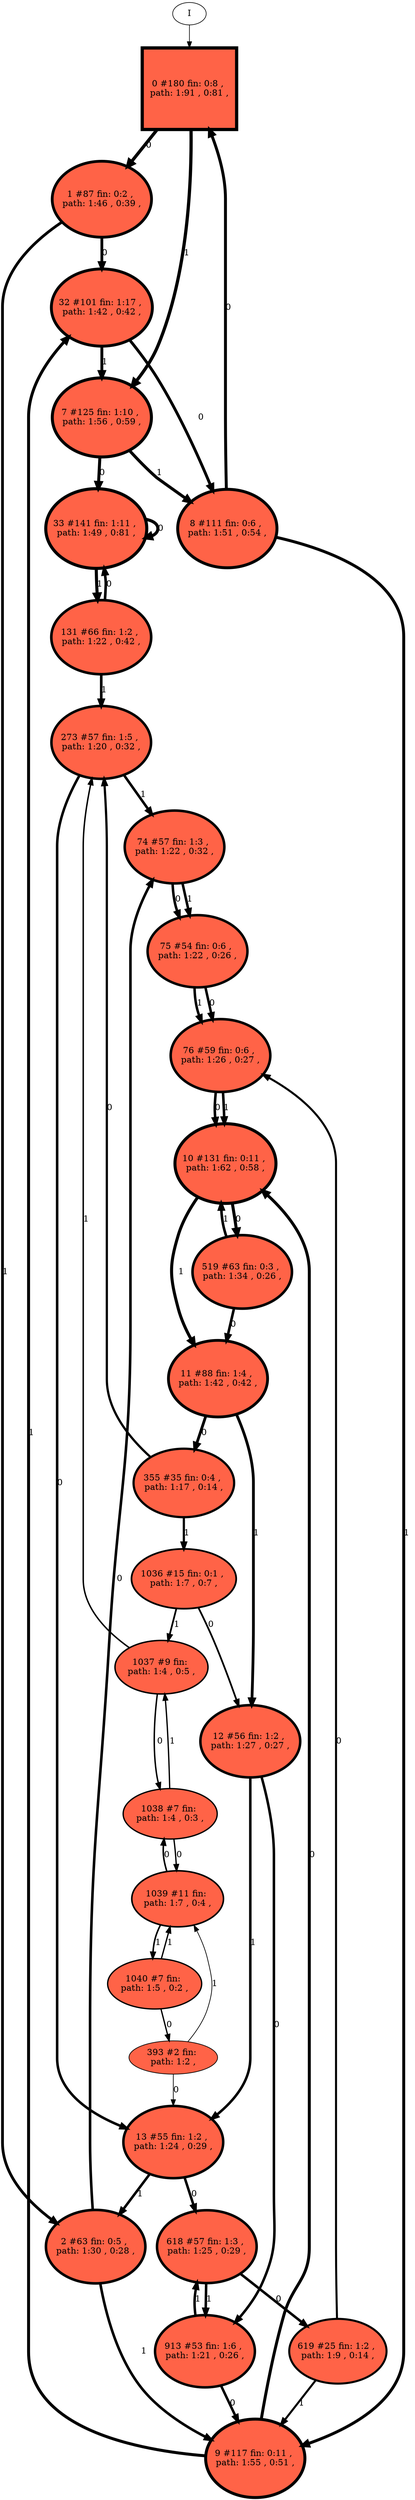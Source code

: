 // produced with flexfringe // 
digraph DFA {
	0 [label="root" shape=box];
		I -> 0;
	0 [ label="0 #180 fin: 0:8 , 
 path: 1:91 , 0:81 , " , style=filled, fillcolor="tomato", width=1.82431, height=1.82431, penwidth=5.1985];
		0 -> 1 [label="0 " , penwidth=5.1985 ];
		0 -> 7 [label="1 " , penwidth=5.1985 ];
	1 [ label="1 #87 fin: 0:2 , 
 path: 1:46 , 0:39 , " , style=filled, fillcolor="tomato", width=1.70062, height=1.70062, penwidth=4.47734];
		1 -> 32 [label="0 " , penwidth=4.47734 ];
		1 -> 2 [label="1 " , penwidth=4.47734 ];
	7 [ label="7 #125 fin: 1:10 , 
 path: 1:56 , 0:59 , " , style=filled, fillcolor="tomato", width=1.76409, height=1.76409, penwidth=4.83628];
		7 -> 33 [label="0 " , penwidth=4.83628 ];
		7 -> 8 [label="1 " , penwidth=4.83628 ];
	32 [ label="32 #101 fin: 1:17 , 
 path: 1:42 , 0:42 , " , style=filled, fillcolor="tomato", width=1.72722, height=1.72722, penwidth=4.62497];
		32 -> 8 [label="0 " , penwidth=4.62497 ];
		32 -> 7 [label="1 " , penwidth=4.62497 ];
	2 [ label="2 #63 fin: 0:5 , 
 path: 1:30 , 0:28 , " , style=filled, fillcolor="tomato", width=1.64072, height=1.64072, penwidth=4.15888];
		2 -> 74 [label="0 " , penwidth=4.15888 ];
		2 -> 9 [label="1 " , penwidth=4.15888 ];
	33 [ label="33 #141 fin: 1:11 , 
 path: 1:49 , 0:81 , " , style=filled, fillcolor="tomato", width=1.78437, height=1.78437, penwidth=4.95583];
		33 -> 33 [label="0 " , penwidth=4.95583 ];
		33 -> 131 [label="1 " , penwidth=4.95583 ];
	8 [ label="8 #111 fin: 0:6 , 
 path: 1:51 , 0:54 , " , style=filled, fillcolor="tomato", width=1.74371, height=1.74371, penwidth=4.7185];
		8 -> 0 [label="0 " , penwidth=4.7185 ];
		8 -> 9 [label="1 " , penwidth=4.7185 ];
	74 [ label="74 #57 fin: 1:3 , 
 path: 1:22 , 0:32 , " , style=filled, fillcolor="tomato", width=1.62145, height=1.62145, penwidth=4.06044];
		74 -> 75 [label="0 " , penwidth=4.06044 ];
		74 -> 75 [label="1 " , penwidth=4.06044 ];
	131 [ label="131 #66 fin: 1:2 , 
 path: 1:22 , 0:42 , " , style=filled, fillcolor="tomato", width=1.64956, height=1.64956, penwidth=4.20469];
		131 -> 33 [label="0 " , penwidth=4.20469 ];
		131 -> 273 [label="1 " , penwidth=4.20469 ];
	9 [ label="9 #117 fin: 0:11 , 
 path: 1:55 , 0:51 , " , style=filled, fillcolor="tomato", width=1.75279, height=1.75279, penwidth=4.77068];
		9 -> 10 [label="0 " , penwidth=4.77068 ];
		9 -> 32 [label="1 " , penwidth=4.77068 ];
	75 [ label="75 #54 fin: 0:6 , 
 path: 1:22 , 0:26 , " , style=filled, fillcolor="tomato", width=1.6109, height=1.6109, penwidth=4.00733];
		75 -> 76 [label="0 " , penwidth=4.00733 ];
		75 -> 76 [label="1 " , penwidth=4.00733 ];
	273 [ label="273 #57 fin: 1:5 , 
 path: 1:20 , 0:32 , " , style=filled, fillcolor="tomato", width=1.62145, height=1.62145, penwidth=4.06044];
		273 -> 13 [label="0 " , penwidth=4.06044 ];
		273 -> 74 [label="1 " , penwidth=4.06044 ];
	10 [ label="10 #131 fin: 0:11 , 
 path: 1:62 , 0:58 , " , style=filled, fillcolor="tomato", width=1.77203, height=1.77203, penwidth=4.8828];
		10 -> 519 [label="0 " , penwidth=4.8828 ];
		10 -> 11 [label="1 " , penwidth=4.8828 ];
	76 [ label="76 #59 fin: 0:6 , 
 path: 1:26 , 0:27 , " , style=filled, fillcolor="tomato", width=1.62813, height=1.62813, penwidth=4.09434];
		76 -> 10 [label="0 " , penwidth=4.09434 ];
		76 -> 10 [label="1 " , penwidth=4.09434 ];
	519 [ label="519 #63 fin: 0:3 , 
 path: 1:34 , 0:26 , " , style=filled, fillcolor="tomato", width=1.64072, height=1.64072, penwidth=4.15888];
		519 -> 11 [label="0 " , penwidth=4.15888 ];
		519 -> 10 [label="1 " , penwidth=4.15888 ];
	11 [ label="11 #88 fin: 1:4 , 
 path: 1:42 , 0:42 , " , style=filled, fillcolor="tomato", width=1.70268, height=1.70268, penwidth=4.48864];
		11 -> 355 [label="0 " , penwidth=4.48864 ];
		11 -> 12 [label="1 " , penwidth=4.48864 ];
	355 [ label="355 #35 fin: 0:4 , 
 path: 1:17 , 0:14 , " , style=filled, fillcolor="tomato", width=1.52247, height=1.52247, penwidth=3.58352];
		355 -> 273 [label="0 " , penwidth=3.58352 ];
		355 -> 1036 [label="1 " , penwidth=3.58352 ];
	12 [ label="12 #56 fin: 1:2 , 
 path: 1:27 , 0:27 , " , style=filled, fillcolor="tomato", width=1.61801, height=1.61801, penwidth=4.04305];
		12 -> 913 [label="0 " , penwidth=4.04305 ];
		12 -> 13 [label="1 " , penwidth=4.04305 ];
	13 [ label="13 #55 fin: 1:2 , 
 path: 1:24 , 0:29 , " , style=filled, fillcolor="tomato", width=1.6145, height=1.6145, penwidth=4.02535];
		13 -> 618 [label="0 " , penwidth=4.02535 ];
		13 -> 2 [label="1 " , penwidth=4.02535 ];
	1036 [ label="1036 #15 fin: 0:1 , 
 path: 1:7 , 0:7 , " , style=filled, fillcolor="tomato", width=1.32776, height=1.32776, penwidth=2.77259];
		1036 -> 12 [label="0 " , penwidth=2.77259 ];
		1036 -> 1037 [label="1 " , penwidth=2.77259 ];
	1037 [ label="1037 #9 fin: 
 path: 1:4 , 0:5 , " , style=filled, fillcolor="tomato", width=1.19471, height=1.19471, penwidth=2.30259];
		1037 -> 1038 [label="0 " , penwidth=2.30259 ];
		1037 -> 273 [label="1 " , penwidth=2.30259 ];
	1038 [ label="1038 #7 fin: 
 path: 1:4 , 0:3 , " , style=filled, fillcolor="tomato", width=1.12475, height=1.12475, penwidth=2.07944];
		1038 -> 1039 [label="0 " , penwidth=2.07944 ];
		1038 -> 1037 [label="1 " , penwidth=2.07944 ];
	1039 [ label="1039 #11 fin: 
 path: 1:7 , 0:4 , " , style=filled, fillcolor="tomato", width=1.24844, height=1.24844, penwidth=2.48491];
		1039 -> 1038 [label="0 " , penwidth=2.48491 ];
		1039 -> 1040 [label="1 " , penwidth=2.48491 ];
	1040 [ label="1040 #7 fin: 
 path: 1:5 , 0:2 , " , style=filled, fillcolor="tomato", width=1.12475, height=1.12475, penwidth=2.07944];
		1040 -> 393 [label="0 " , penwidth=2.07944 ];
		1040 -> 1039 [label="1 " , penwidth=2.07944 ];
	913 [ label="913 #53 fin: 1:6 , 
 path: 1:21 , 0:26 , " , style=filled, fillcolor="tomato", width=1.60723, height=1.60723, penwidth=3.98898];
		913 -> 9 [label="0 " , penwidth=3.98898 ];
		913 -> 618 [label="1 " , penwidth=3.98898 ];
	393 [ label="393 #2 fin: 
 path: 1:2 , " , style=filled, fillcolor="tomato", width=0.741276, height=0.741276, penwidth=1.09861];
		393 -> 13 [label="0 " , penwidth=1.09861 ];
		393 -> 1039 [label="1 " , penwidth=1.09861 ];
	618 [ label="618 #57 fin: 1:3 , 
 path: 1:25 , 0:29 , " , style=filled, fillcolor="tomato", width=1.62145, height=1.62145, penwidth=4.06044];
		618 -> 619 [label="0 " , penwidth=4.06044 ];
		618 -> 913 [label="1 " , penwidth=4.06044 ];
	619 [ label="619 #25 fin: 1:2 , 
 path: 1:9 , 0:14 , " , style=filled, fillcolor="tomato", width=1.44882, height=1.44882, penwidth=3.2581];
		619 -> 76 [label="0 " , penwidth=3.2581 ];
		619 -> 9 [label="1 " , penwidth=3.2581 ];
}
